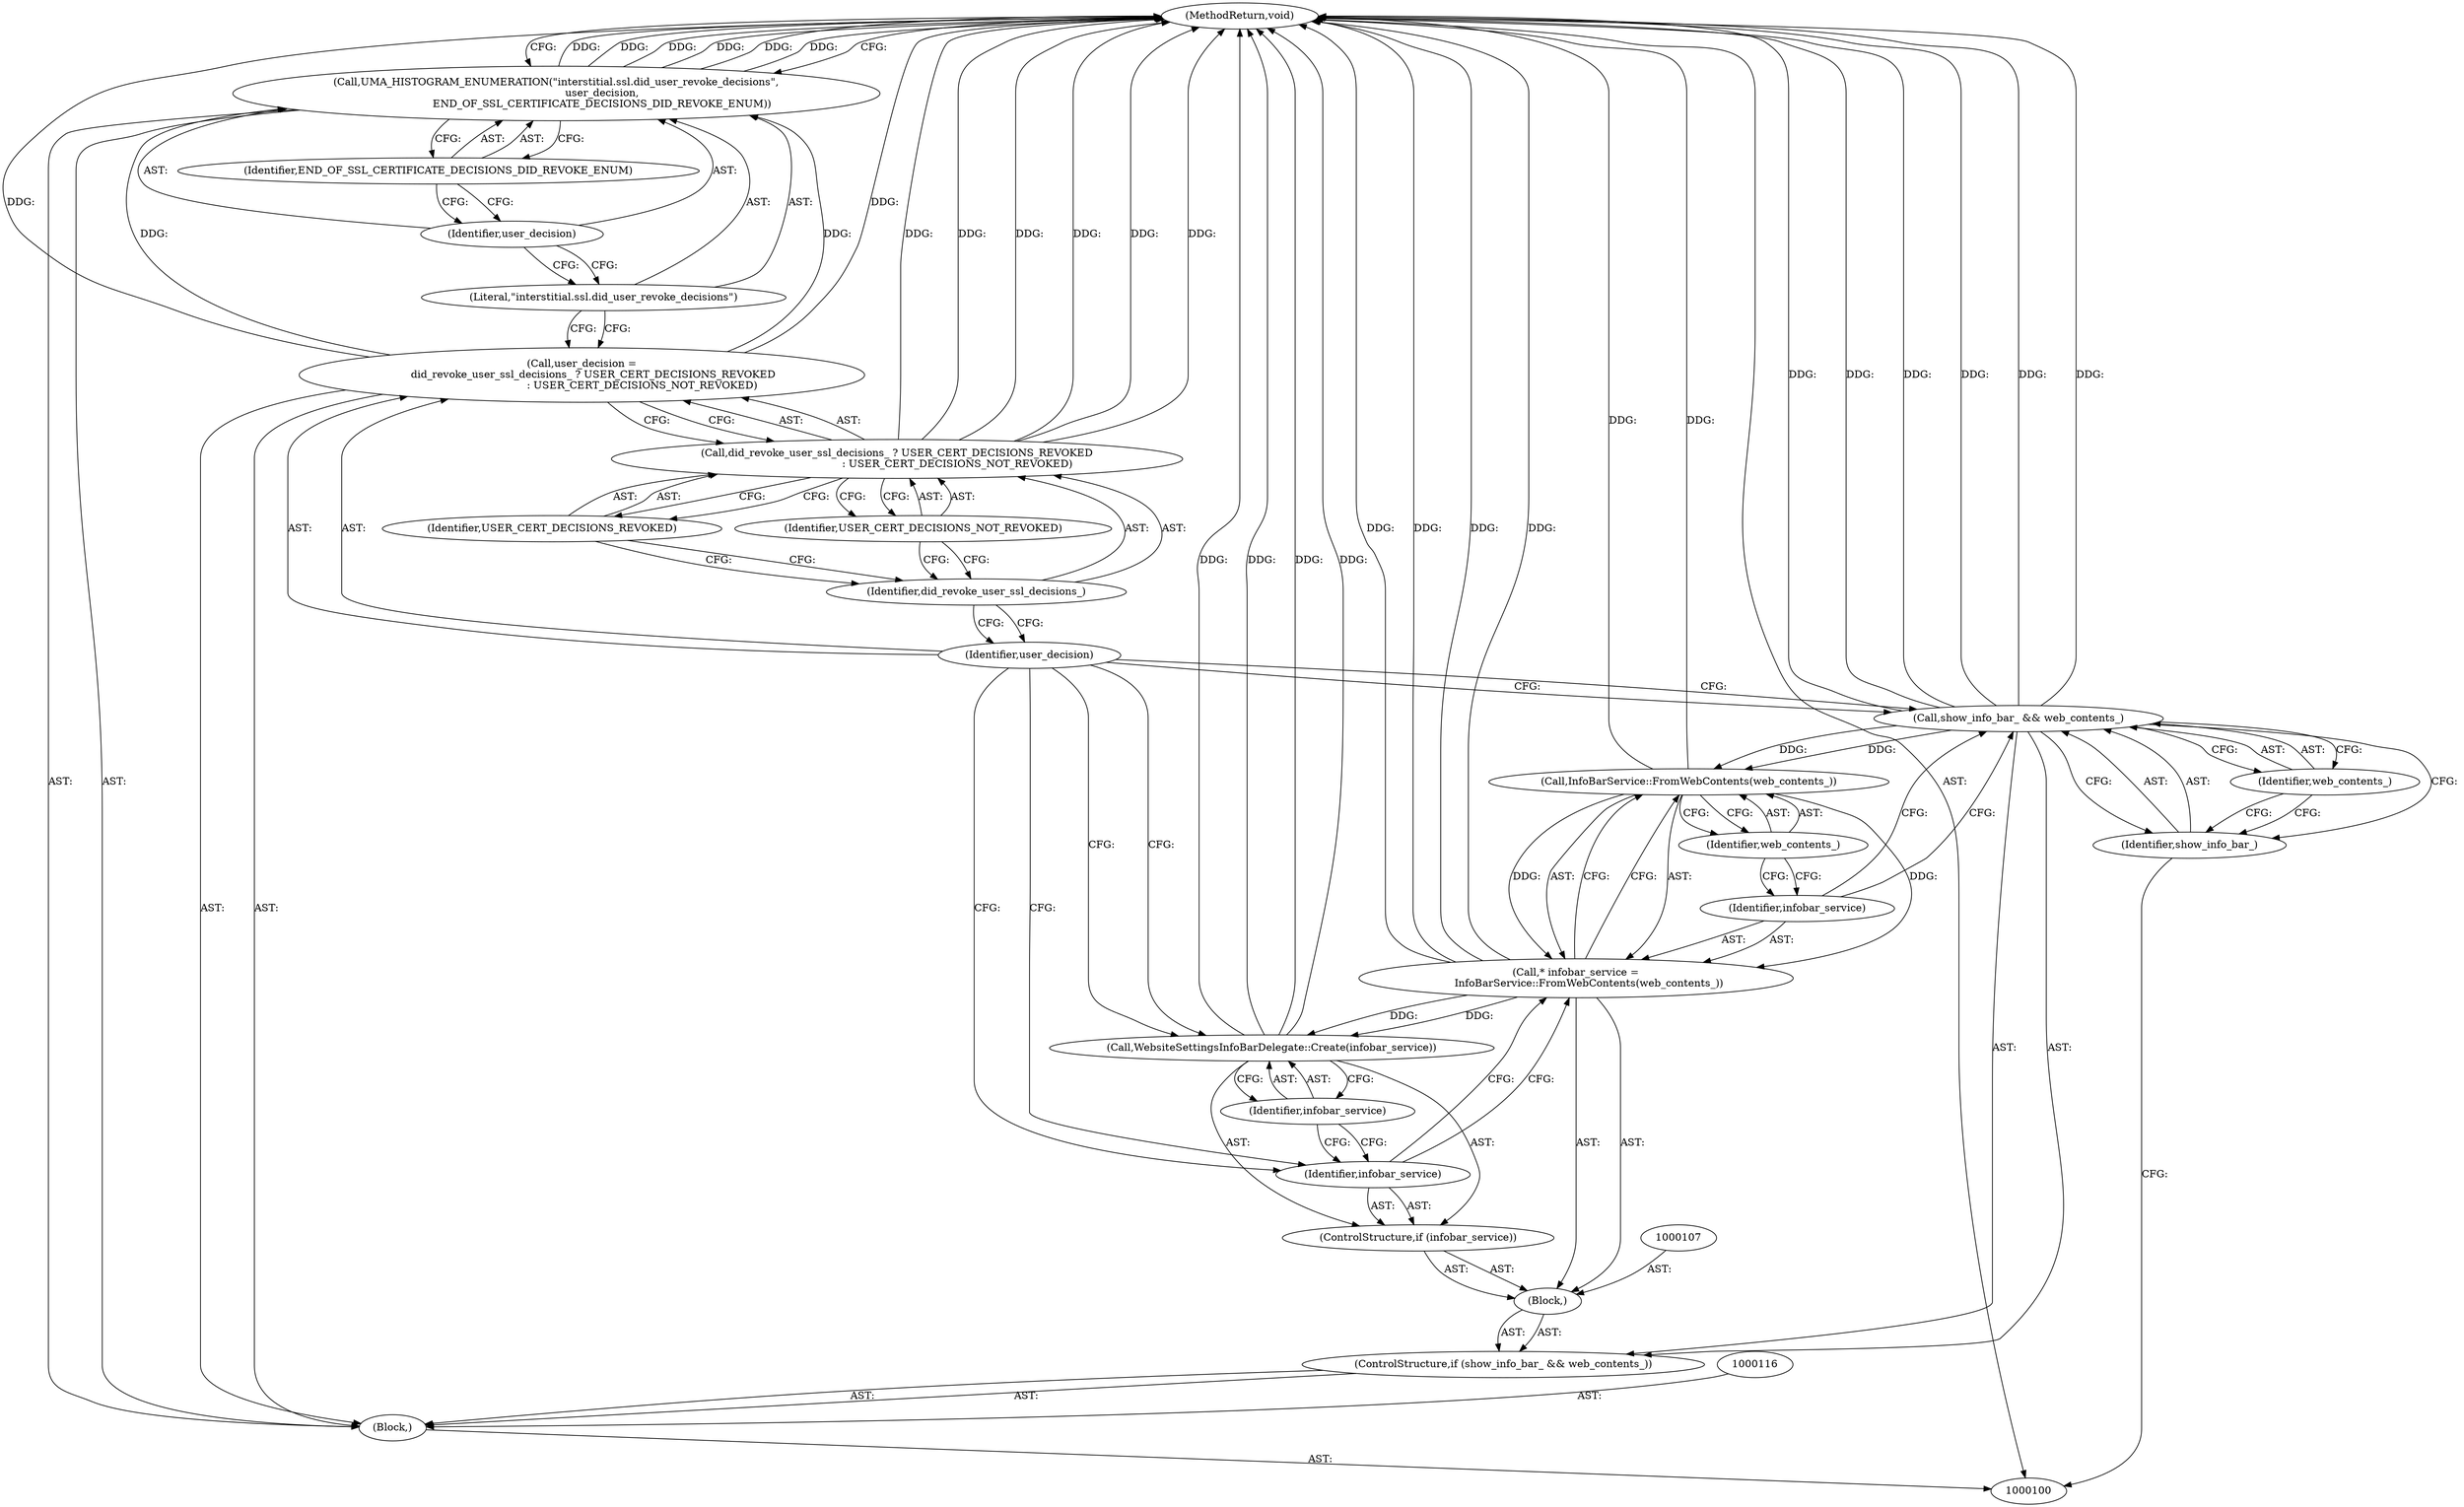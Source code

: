 digraph "0_Chrome_f2cba0d13b3a6d76dedede66731e5ca253d3b2af_2" {
"1000127" [label="(MethodReturn,void)"];
"1000101" [label="(Block,)"];
"1000121" [label="(Identifier,USER_CERT_DECISIONS_REVOKED)"];
"1000119" [label="(Call,did_revoke_user_ssl_decisions_ ? USER_CERT_DECISIONS_REVOKED\n                                     : USER_CERT_DECISIONS_NOT_REVOKED)"];
"1000120" [label="(Identifier,did_revoke_user_ssl_decisions_)"];
"1000122" [label="(Identifier,USER_CERT_DECISIONS_NOT_REVOKED)"];
"1000123" [label="(Call,UMA_HISTOGRAM_ENUMERATION(\"interstitial.ssl.did_user_revoke_decisions\",\n                            user_decision,\n                            END_OF_SSL_CERTIFICATE_DECISIONS_DID_REVOKE_ENUM))"];
"1000124" [label="(Literal,\"interstitial.ssl.did_user_revoke_decisions\")"];
"1000125" [label="(Identifier,user_decision)"];
"1000126" [label="(Identifier,END_OF_SSL_CERTIFICATE_DECISIONS_DID_REVOKE_ENUM)"];
"1000102" [label="(ControlStructure,if (show_info_bar_ && web_contents_))"];
"1000105" [label="(Identifier,web_contents_)"];
"1000103" [label="(Call,show_info_bar_ && web_contents_)"];
"1000104" [label="(Identifier,show_info_bar_)"];
"1000108" [label="(Call,* infobar_service =\n        InfoBarService::FromWebContents(web_contents_))"];
"1000109" [label="(Identifier,infobar_service)"];
"1000106" [label="(Block,)"];
"1000111" [label="(Identifier,web_contents_)"];
"1000110" [label="(Call,InfoBarService::FromWebContents(web_contents_))"];
"1000112" [label="(ControlStructure,if (infobar_service))"];
"1000113" [label="(Identifier,infobar_service)"];
"1000115" [label="(Identifier,infobar_service)"];
"1000114" [label="(Call,WebsiteSettingsInfoBarDelegate::Create(infobar_service))"];
"1000117" [label="(Call,user_decision =\n       did_revoke_user_ssl_decisions_ ? USER_CERT_DECISIONS_REVOKED\n                                     : USER_CERT_DECISIONS_NOT_REVOKED)"];
"1000118" [label="(Identifier,user_decision)"];
"1000127" -> "1000100"  [label="AST: "];
"1000127" -> "1000123"  [label="CFG: "];
"1000123" -> "1000127"  [label="DDG: "];
"1000123" -> "1000127"  [label="DDG: "];
"1000123" -> "1000127"  [label="DDG: "];
"1000103" -> "1000127"  [label="DDG: "];
"1000103" -> "1000127"  [label="DDG: "];
"1000103" -> "1000127"  [label="DDG: "];
"1000114" -> "1000127"  [label="DDG: "];
"1000114" -> "1000127"  [label="DDG: "];
"1000119" -> "1000127"  [label="DDG: "];
"1000119" -> "1000127"  [label="DDG: "];
"1000119" -> "1000127"  [label="DDG: "];
"1000117" -> "1000127"  [label="DDG: "];
"1000110" -> "1000127"  [label="DDG: "];
"1000108" -> "1000127"  [label="DDG: "];
"1000108" -> "1000127"  [label="DDG: "];
"1000101" -> "1000100"  [label="AST: "];
"1000102" -> "1000101"  [label="AST: "];
"1000116" -> "1000101"  [label="AST: "];
"1000117" -> "1000101"  [label="AST: "];
"1000123" -> "1000101"  [label="AST: "];
"1000121" -> "1000119"  [label="AST: "];
"1000121" -> "1000120"  [label="CFG: "];
"1000119" -> "1000121"  [label="CFG: "];
"1000119" -> "1000117"  [label="AST: "];
"1000119" -> "1000121"  [label="CFG: "];
"1000119" -> "1000122"  [label="CFG: "];
"1000120" -> "1000119"  [label="AST: "];
"1000121" -> "1000119"  [label="AST: "];
"1000122" -> "1000119"  [label="AST: "];
"1000117" -> "1000119"  [label="CFG: "];
"1000119" -> "1000127"  [label="DDG: "];
"1000119" -> "1000127"  [label="DDG: "];
"1000119" -> "1000127"  [label="DDG: "];
"1000120" -> "1000119"  [label="AST: "];
"1000120" -> "1000118"  [label="CFG: "];
"1000121" -> "1000120"  [label="CFG: "];
"1000122" -> "1000120"  [label="CFG: "];
"1000122" -> "1000119"  [label="AST: "];
"1000122" -> "1000120"  [label="CFG: "];
"1000119" -> "1000122"  [label="CFG: "];
"1000123" -> "1000101"  [label="AST: "];
"1000123" -> "1000126"  [label="CFG: "];
"1000124" -> "1000123"  [label="AST: "];
"1000125" -> "1000123"  [label="AST: "];
"1000126" -> "1000123"  [label="AST: "];
"1000127" -> "1000123"  [label="CFG: "];
"1000123" -> "1000127"  [label="DDG: "];
"1000123" -> "1000127"  [label="DDG: "];
"1000123" -> "1000127"  [label="DDG: "];
"1000117" -> "1000123"  [label="DDG: "];
"1000124" -> "1000123"  [label="AST: "];
"1000124" -> "1000117"  [label="CFG: "];
"1000125" -> "1000124"  [label="CFG: "];
"1000125" -> "1000123"  [label="AST: "];
"1000125" -> "1000124"  [label="CFG: "];
"1000126" -> "1000125"  [label="CFG: "];
"1000126" -> "1000123"  [label="AST: "];
"1000126" -> "1000125"  [label="CFG: "];
"1000123" -> "1000126"  [label="CFG: "];
"1000102" -> "1000101"  [label="AST: "];
"1000103" -> "1000102"  [label="AST: "];
"1000106" -> "1000102"  [label="AST: "];
"1000105" -> "1000103"  [label="AST: "];
"1000105" -> "1000104"  [label="CFG: "];
"1000103" -> "1000105"  [label="CFG: "];
"1000103" -> "1000102"  [label="AST: "];
"1000103" -> "1000104"  [label="CFG: "];
"1000103" -> "1000105"  [label="CFG: "];
"1000104" -> "1000103"  [label="AST: "];
"1000105" -> "1000103"  [label="AST: "];
"1000109" -> "1000103"  [label="CFG: "];
"1000118" -> "1000103"  [label="CFG: "];
"1000103" -> "1000127"  [label="DDG: "];
"1000103" -> "1000127"  [label="DDG: "];
"1000103" -> "1000127"  [label="DDG: "];
"1000103" -> "1000110"  [label="DDG: "];
"1000104" -> "1000103"  [label="AST: "];
"1000104" -> "1000100"  [label="CFG: "];
"1000105" -> "1000104"  [label="CFG: "];
"1000103" -> "1000104"  [label="CFG: "];
"1000108" -> "1000106"  [label="AST: "];
"1000108" -> "1000110"  [label="CFG: "];
"1000109" -> "1000108"  [label="AST: "];
"1000110" -> "1000108"  [label="AST: "];
"1000113" -> "1000108"  [label="CFG: "];
"1000108" -> "1000127"  [label="DDG: "];
"1000108" -> "1000127"  [label="DDG: "];
"1000110" -> "1000108"  [label="DDG: "];
"1000108" -> "1000114"  [label="DDG: "];
"1000109" -> "1000108"  [label="AST: "];
"1000109" -> "1000103"  [label="CFG: "];
"1000111" -> "1000109"  [label="CFG: "];
"1000106" -> "1000102"  [label="AST: "];
"1000107" -> "1000106"  [label="AST: "];
"1000108" -> "1000106"  [label="AST: "];
"1000112" -> "1000106"  [label="AST: "];
"1000111" -> "1000110"  [label="AST: "];
"1000111" -> "1000109"  [label="CFG: "];
"1000110" -> "1000111"  [label="CFG: "];
"1000110" -> "1000108"  [label="AST: "];
"1000110" -> "1000111"  [label="CFG: "];
"1000111" -> "1000110"  [label="AST: "];
"1000108" -> "1000110"  [label="CFG: "];
"1000110" -> "1000127"  [label="DDG: "];
"1000110" -> "1000108"  [label="DDG: "];
"1000103" -> "1000110"  [label="DDG: "];
"1000112" -> "1000106"  [label="AST: "];
"1000113" -> "1000112"  [label="AST: "];
"1000114" -> "1000112"  [label="AST: "];
"1000113" -> "1000112"  [label="AST: "];
"1000113" -> "1000108"  [label="CFG: "];
"1000115" -> "1000113"  [label="CFG: "];
"1000118" -> "1000113"  [label="CFG: "];
"1000115" -> "1000114"  [label="AST: "];
"1000115" -> "1000113"  [label="CFG: "];
"1000114" -> "1000115"  [label="CFG: "];
"1000114" -> "1000112"  [label="AST: "];
"1000114" -> "1000115"  [label="CFG: "];
"1000115" -> "1000114"  [label="AST: "];
"1000118" -> "1000114"  [label="CFG: "];
"1000114" -> "1000127"  [label="DDG: "];
"1000114" -> "1000127"  [label="DDG: "];
"1000108" -> "1000114"  [label="DDG: "];
"1000117" -> "1000101"  [label="AST: "];
"1000117" -> "1000119"  [label="CFG: "];
"1000118" -> "1000117"  [label="AST: "];
"1000119" -> "1000117"  [label="AST: "];
"1000124" -> "1000117"  [label="CFG: "];
"1000117" -> "1000127"  [label="DDG: "];
"1000117" -> "1000123"  [label="DDG: "];
"1000118" -> "1000117"  [label="AST: "];
"1000118" -> "1000114"  [label="CFG: "];
"1000118" -> "1000113"  [label="CFG: "];
"1000118" -> "1000103"  [label="CFG: "];
"1000120" -> "1000118"  [label="CFG: "];
}
